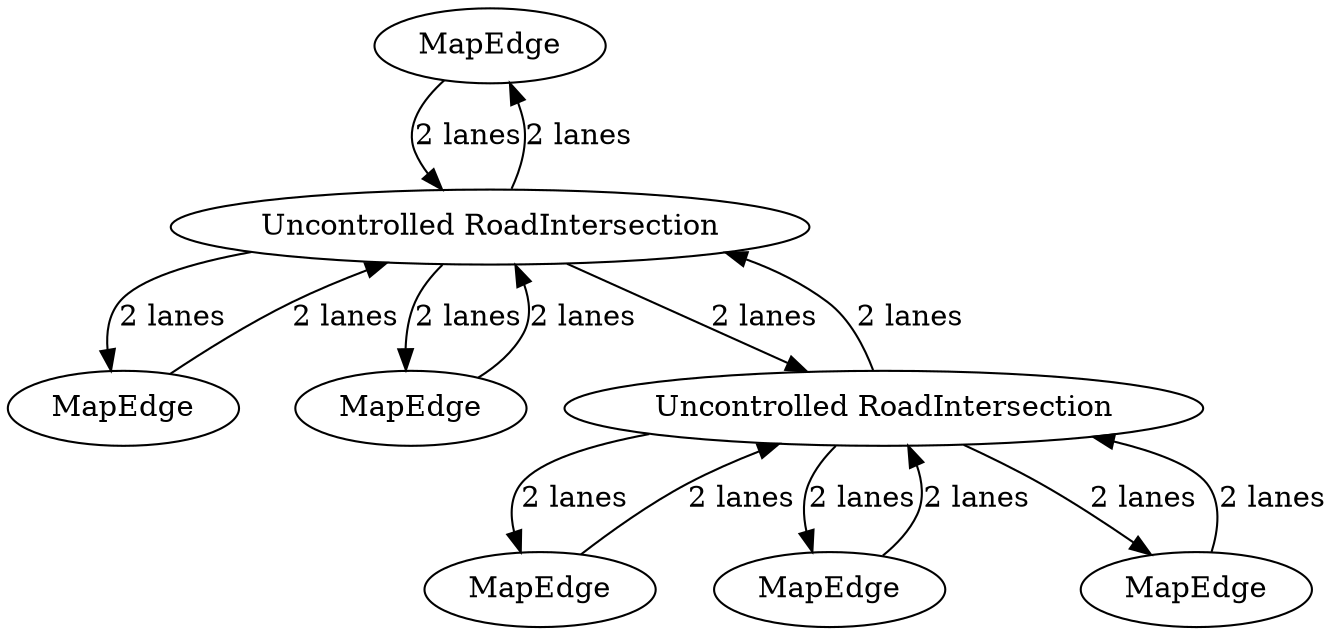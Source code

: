 digraph {
    0 [ label = "MapEdge" ]
    1 [ label = "MapEdge" ]
    2 [ label = "MapEdge" ]
    3 [ label = "MapEdge" ]
    4 [ label = "MapEdge" ]
    5 [ label = "MapEdge" ]
    6 [ label = "Uncontrolled RoadIntersection" ]
    7 [ label = "Uncontrolled RoadIntersection" ]
    3 -> 6 [ label = "2 lanes" ]
    6 -> 3 [ label = "2 lanes" ]
    7 -> 2 [ label = "2 lanes" ]
    2 -> 7 [ label = "2 lanes" ]
    6 -> 7 [ label = "2 lanes" ]
    7 -> 6 [ label = "2 lanes" ]
    0 -> 6 [ label = "2 lanes" ]
    6 -> 0 [ label = "2 lanes" ]
    6 -> 4 [ label = "2 lanes" ]
    4 -> 6 [ label = "2 lanes" ]
    1 -> 7 [ label = "2 lanes" ]
    7 -> 1 [ label = "2 lanes" ]
    7 -> 5 [ label = "2 lanes" ]
    5 -> 7 [ label = "2 lanes" ]
}

